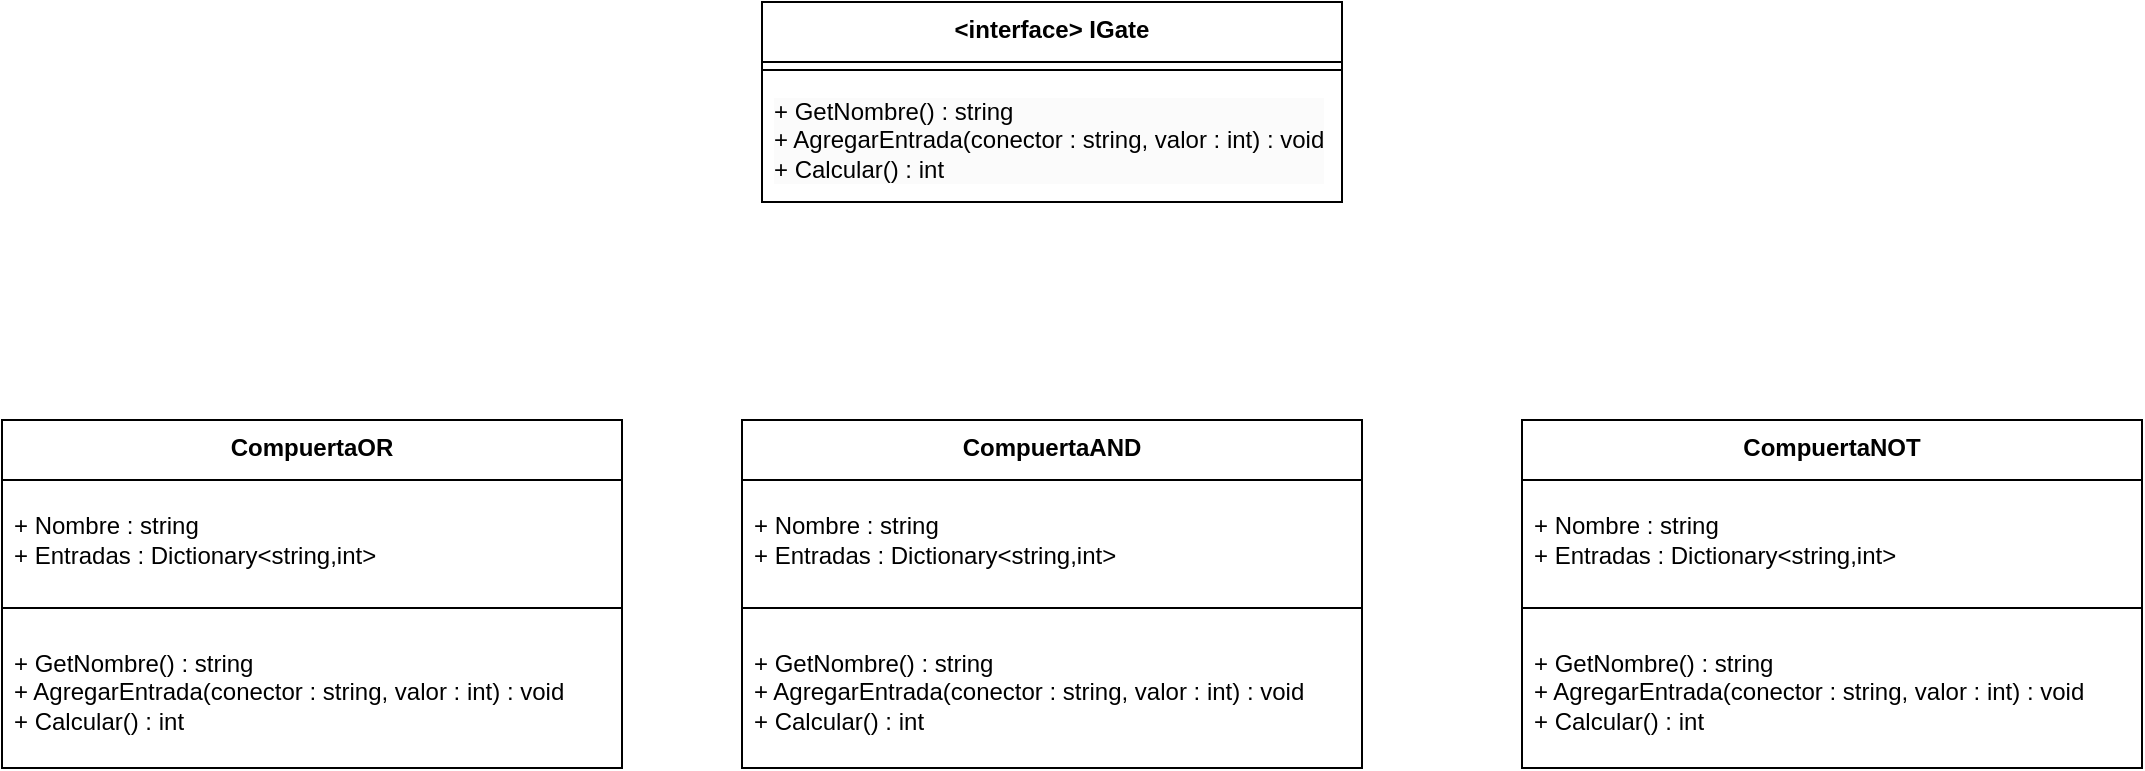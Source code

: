 <mxfile version="24.3.1" type="device">
  <diagram name="Página-1" id="1KLmb5ahpds3tnqcnu3g">
    <mxGraphModel dx="1702" dy="474" grid="1" gridSize="10" guides="1" tooltips="1" connect="1" arrows="1" fold="1" page="1" pageScale="1" pageWidth="827" pageHeight="1169" math="0" shadow="0">
      <root>
        <mxCell id="0" />
        <mxCell id="1" parent="0" />
        <mxCell id="KcXMN87xt5VrhMj0AnKz-10" value="&lt;b&gt;CompuertaOR&lt;/b&gt;" style="swimlane;fontStyle=0;align=center;verticalAlign=top;childLayout=stackLayout;horizontal=1;startSize=30;horizontalStack=0;resizeParent=1;resizeParentMax=0;resizeLast=0;collapsible=0;marginBottom=0;html=1;whiteSpace=wrap;" parent="1" vertex="1">
          <mxGeometry x="-50" y="219" width="310" height="174" as="geometry" />
        </mxCell>
        <mxCell id="KcXMN87xt5VrhMj0AnKz-12" value="+ Nombre : string&lt;div&gt;+ Entradas : Dictionary&amp;lt;string,int&amp;gt;&lt;/div&gt;" style="text;html=1;strokeColor=none;fillColor=none;align=left;verticalAlign=middle;spacingLeft=4;spacingRight=4;overflow=hidden;rotatable=0;points=[[0,0.5],[1,0.5]];portConstraint=eastwest;whiteSpace=wrap;" parent="KcXMN87xt5VrhMj0AnKz-10" vertex="1">
          <mxGeometry y="30" width="310" height="60" as="geometry" />
        </mxCell>
        <mxCell id="KcXMN87xt5VrhMj0AnKz-15" value="" style="line;strokeWidth=1;fillColor=none;align=left;verticalAlign=bottom;spacingTop=-1;spacingLeft=3;spacingRight=3;rotatable=0;labelPosition=right;points=[];portConstraint=eastwest;" parent="KcXMN87xt5VrhMj0AnKz-10" vertex="1">
          <mxGeometry y="90" width="310" height="8" as="geometry" />
        </mxCell>
        <mxCell id="KcXMN87xt5VrhMj0AnKz-17" value="&lt;div&gt;+ GetNombre() : string&lt;/div&gt;&lt;div&gt;+ AgregarEntrada(conector : string, valor : int) : void&lt;/div&gt;&lt;div&gt;+ Calcular() : int&lt;/div&gt;" style="text;html=1;strokeColor=none;fillColor=none;align=left;verticalAlign=middle;spacingLeft=4;spacingRight=4;overflow=hidden;rotatable=0;points=[[0,0.5],[1,0.5]];portConstraint=eastwest;whiteSpace=wrap;" parent="KcXMN87xt5VrhMj0AnKz-10" vertex="1">
          <mxGeometry y="98" width="310" height="76" as="geometry" />
        </mxCell>
        <mxCell id="hK59LdSfps5EMtFGtI8E-1" value="&lt;b&gt;&amp;lt;interface&amp;gt; IGate&lt;/b&gt;" style="swimlane;fontStyle=0;align=center;verticalAlign=top;childLayout=stackLayout;horizontal=1;startSize=30;horizontalStack=0;resizeParent=1;resizeParentMax=0;resizeLast=0;collapsible=0;marginBottom=0;html=1;whiteSpace=wrap;" vertex="1" parent="1">
          <mxGeometry x="330" y="10" width="290" height="100" as="geometry" />
        </mxCell>
        <mxCell id="hK59LdSfps5EMtFGtI8E-5" value="" style="line;strokeWidth=1;fillColor=none;align=left;verticalAlign=top;spacingTop=-1;spacingLeft=3;spacingRight=3;rotatable=0;labelPosition=right;points=[];portConstraint=eastwest;horizontal=1;" vertex="1" parent="hK59LdSfps5EMtFGtI8E-1">
          <mxGeometry y="30" width="290" height="8" as="geometry" />
        </mxCell>
        <mxCell id="hK59LdSfps5EMtFGtI8E-7" value="&lt;div style=&quot;forced-color-adjust: none; color: rgb(0, 0, 0); font-family: Helvetica; font-size: 12px; font-style: normal; font-variant-ligatures: normal; font-variant-caps: normal; font-weight: 400; letter-spacing: normal; orphans: 2; text-align: left; text-indent: 0px; text-transform: none; widows: 2; word-spacing: 0px; -webkit-text-stroke-width: 0px; white-space: normal; background-color: rgb(251, 251, 251); text-decoration-thickness: initial; text-decoration-style: initial; text-decoration-color: initial;&quot;&gt;+ GetNombre() : string&lt;/div&gt;&lt;div style=&quot;forced-color-adjust: none; color: rgb(0, 0, 0); font-family: Helvetica; font-size: 12px; font-style: normal; font-variant-ligatures: normal; font-variant-caps: normal; font-weight: 400; letter-spacing: normal; orphans: 2; text-align: left; text-indent: 0px; text-transform: none; widows: 2; word-spacing: 0px; -webkit-text-stroke-width: 0px; white-space: normal; background-color: rgb(251, 251, 251); text-decoration-thickness: initial; text-decoration-style: initial; text-decoration-color: initial;&quot;&gt;+ AgregarEntrada(conector : string, valor : int) : void&lt;/div&gt;&lt;div style=&quot;forced-color-adjust: none; color: rgb(0, 0, 0); font-family: Helvetica; font-size: 12px; font-style: normal; font-variant-ligatures: normal; font-variant-caps: normal; font-weight: 400; letter-spacing: normal; orphans: 2; text-align: left; text-indent: 0px; text-transform: none; widows: 2; word-spacing: 0px; -webkit-text-stroke-width: 0px; white-space: normal; background-color: rgb(251, 251, 251); text-decoration-thickness: initial; text-decoration-style: initial; text-decoration-color: initial;&quot;&gt;+ Calcular() : int&lt;/div&gt;" style="text;html=1;strokeColor=none;fillColor=none;align=left;verticalAlign=middle;spacingLeft=4;spacingRight=4;overflow=hidden;rotatable=0;points=[[0,0.5],[1,0.5]];portConstraint=eastwest;whiteSpace=wrap;" vertex="1" parent="hK59LdSfps5EMtFGtI8E-1">
          <mxGeometry y="38" width="290" height="62" as="geometry" />
        </mxCell>
        <mxCell id="hK59LdSfps5EMtFGtI8E-8" value="&lt;b&gt;CompuertaAND&lt;/b&gt;" style="swimlane;fontStyle=0;align=center;verticalAlign=top;childLayout=stackLayout;horizontal=1;startSize=30;horizontalStack=0;resizeParent=1;resizeParentMax=0;resizeLast=0;collapsible=0;marginBottom=0;html=1;whiteSpace=wrap;" vertex="1" parent="1">
          <mxGeometry x="320" y="219" width="310" height="174" as="geometry" />
        </mxCell>
        <mxCell id="hK59LdSfps5EMtFGtI8E-9" value="+ Nombre : string&lt;div&gt;+ Entradas : Dictionary&amp;lt;string,int&amp;gt;&lt;/div&gt;" style="text;html=1;strokeColor=none;fillColor=none;align=left;verticalAlign=middle;spacingLeft=4;spacingRight=4;overflow=hidden;rotatable=0;points=[[0,0.5],[1,0.5]];portConstraint=eastwest;whiteSpace=wrap;" vertex="1" parent="hK59LdSfps5EMtFGtI8E-8">
          <mxGeometry y="30" width="310" height="60" as="geometry" />
        </mxCell>
        <mxCell id="hK59LdSfps5EMtFGtI8E-10" value="" style="line;strokeWidth=1;fillColor=none;align=left;verticalAlign=bottom;spacingTop=-1;spacingLeft=3;spacingRight=3;rotatable=0;labelPosition=right;points=[];portConstraint=eastwest;" vertex="1" parent="hK59LdSfps5EMtFGtI8E-8">
          <mxGeometry y="90" width="310" height="8" as="geometry" />
        </mxCell>
        <mxCell id="hK59LdSfps5EMtFGtI8E-11" value="&lt;div&gt;+ GetNombre() : string&lt;/div&gt;&lt;div&gt;+ AgregarEntrada(conector : string, valor : int) : void&lt;/div&gt;&lt;div&gt;+ Calcular() : int&lt;/div&gt;" style="text;html=1;strokeColor=none;fillColor=none;align=left;verticalAlign=middle;spacingLeft=4;spacingRight=4;overflow=hidden;rotatable=0;points=[[0,0.5],[1,0.5]];portConstraint=eastwest;whiteSpace=wrap;" vertex="1" parent="hK59LdSfps5EMtFGtI8E-8">
          <mxGeometry y="98" width="310" height="76" as="geometry" />
        </mxCell>
        <mxCell id="hK59LdSfps5EMtFGtI8E-12" value="&lt;b&gt;CompuertaNOT&lt;/b&gt;" style="swimlane;fontStyle=0;align=center;verticalAlign=top;childLayout=stackLayout;horizontal=1;startSize=30;horizontalStack=0;resizeParent=1;resizeParentMax=0;resizeLast=0;collapsible=0;marginBottom=0;html=1;whiteSpace=wrap;" vertex="1" parent="1">
          <mxGeometry x="710" y="219" width="310" height="174" as="geometry" />
        </mxCell>
        <mxCell id="hK59LdSfps5EMtFGtI8E-13" value="+ Nombre : string&lt;div&gt;+ Entradas : Dictionary&amp;lt;string,int&amp;gt;&lt;/div&gt;" style="text;html=1;strokeColor=none;fillColor=none;align=left;verticalAlign=middle;spacingLeft=4;spacingRight=4;overflow=hidden;rotatable=0;points=[[0,0.5],[1,0.5]];portConstraint=eastwest;whiteSpace=wrap;" vertex="1" parent="hK59LdSfps5EMtFGtI8E-12">
          <mxGeometry y="30" width="310" height="60" as="geometry" />
        </mxCell>
        <mxCell id="hK59LdSfps5EMtFGtI8E-14" value="" style="line;strokeWidth=1;fillColor=none;align=left;verticalAlign=bottom;spacingTop=-1;spacingLeft=3;spacingRight=3;rotatable=0;labelPosition=right;points=[];portConstraint=eastwest;" vertex="1" parent="hK59LdSfps5EMtFGtI8E-12">
          <mxGeometry y="90" width="310" height="8" as="geometry" />
        </mxCell>
        <mxCell id="hK59LdSfps5EMtFGtI8E-15" value="&lt;div&gt;+ GetNombre() : string&lt;/div&gt;&lt;div&gt;+ AgregarEntrada(conector : string, valor : int) : void&lt;/div&gt;&lt;div&gt;+ Calcular() : int&lt;/div&gt;" style="text;html=1;strokeColor=none;fillColor=none;align=left;verticalAlign=middle;spacingLeft=4;spacingRight=4;overflow=hidden;rotatable=0;points=[[0,0.5],[1,0.5]];portConstraint=eastwest;whiteSpace=wrap;" vertex="1" parent="hK59LdSfps5EMtFGtI8E-12">
          <mxGeometry y="98" width="310" height="76" as="geometry" />
        </mxCell>
      </root>
    </mxGraphModel>
  </diagram>
</mxfile>
